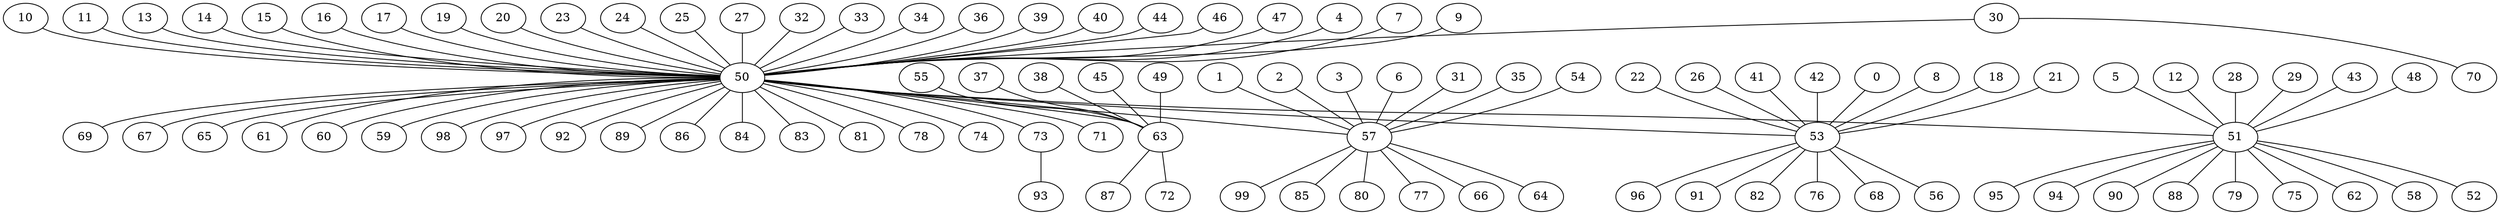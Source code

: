 graph Geo100_5_BFS {
50;
4;
7;
9;
10;
11;
13;
14;
15;
16;
17;
19;
20;
23;
24;
25;
27;
30;
32;
33;
34;
36;
39;
40;
44;
46;
47;
98;
97;
92;
89;
86;
84;
83;
81;
78;
74;
73;
71;
69;
67;
65;
63;
61;
60;
59;
57;
53;
51;
5;
12;
28;
29;
43;
48;
95;
94;
90;
88;
79;
75;
62;
58;
52;
0;
8;
18;
21;
22;
26;
41;
42;
96;
91;
82;
76;
68;
56;
1;
2;
3;
6;
31;
35;
54;
99;
85;
80;
77;
66;
64;
37;
38;
45;
49;
55;
87;
72;
93;
70;
4 -- 50;
7 -- 50;
9 -- 50;
10 -- 50;
11 -- 50;
13 -- 50;
14 -- 50;
15 -- 50;
16 -- 50;
17 -- 50;
19 -- 50;
20 -- 50;
23 -- 50;
24 -- 50;
25 -- 50;
27 -- 50;
30 -- 50;
32 -- 50;
33 -- 50;
34 -- 50;
36 -- 50;
39 -- 50;
40 -- 50;
44 -- 50;
46 -- 50;
47 -- 50;
50 -- 98;
50 -- 97;
50 -- 92;
50 -- 89;
50 -- 86;
50 -- 84;
50 -- 83;
50 -- 81;
50 -- 78;
50 -- 74;
50 -- 73;
50 -- 71;
50 -- 69;
50 -- 67;
50 -- 65;
50 -- 63;
50 -- 61;
50 -- 60;
50 -- 59;
50 -- 57;
50 -- 53;
50 -- 51;
5 -- 51;
12 -- 51;
28 -- 51;
29 -- 51;
43 -- 51;
48 -- 51;
51 -- 95;
51 -- 94;
51 -- 90;
51 -- 88;
51 -- 79;
51 -- 75;
51 -- 62;
51 -- 58;
51 -- 52;
0 -- 53;
8 -- 53;
18 -- 53;
21 -- 53;
22 -- 53;
26 -- 53;
41 -- 53;
42 -- 53;
53 -- 96;
53 -- 91;
53 -- 82;
53 -- 76;
53 -- 68;
53 -- 56;
1 -- 57;
2 -- 57;
3 -- 57;
6 -- 57;
31 -- 57;
35 -- 57;
54 -- 57;
57 -- 99;
57 -- 85;
57 -- 80;
57 -- 77;
57 -- 66;
57 -- 64;
37 -- 63;
38 -- 63;
45 -- 63;
49 -- 63;
55 -- 63;
63 -- 87;
63 -- 72;
73 -- 93;
30 -- 70;
}